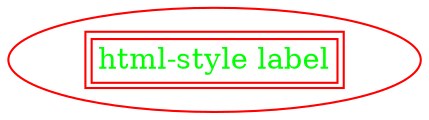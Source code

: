 digraph graph_30
{
	node_30_1
	[
		color = red
		fontcolor = green
		label = <<table><tr><td>html-style label</td></tr></table>>
	]
}
